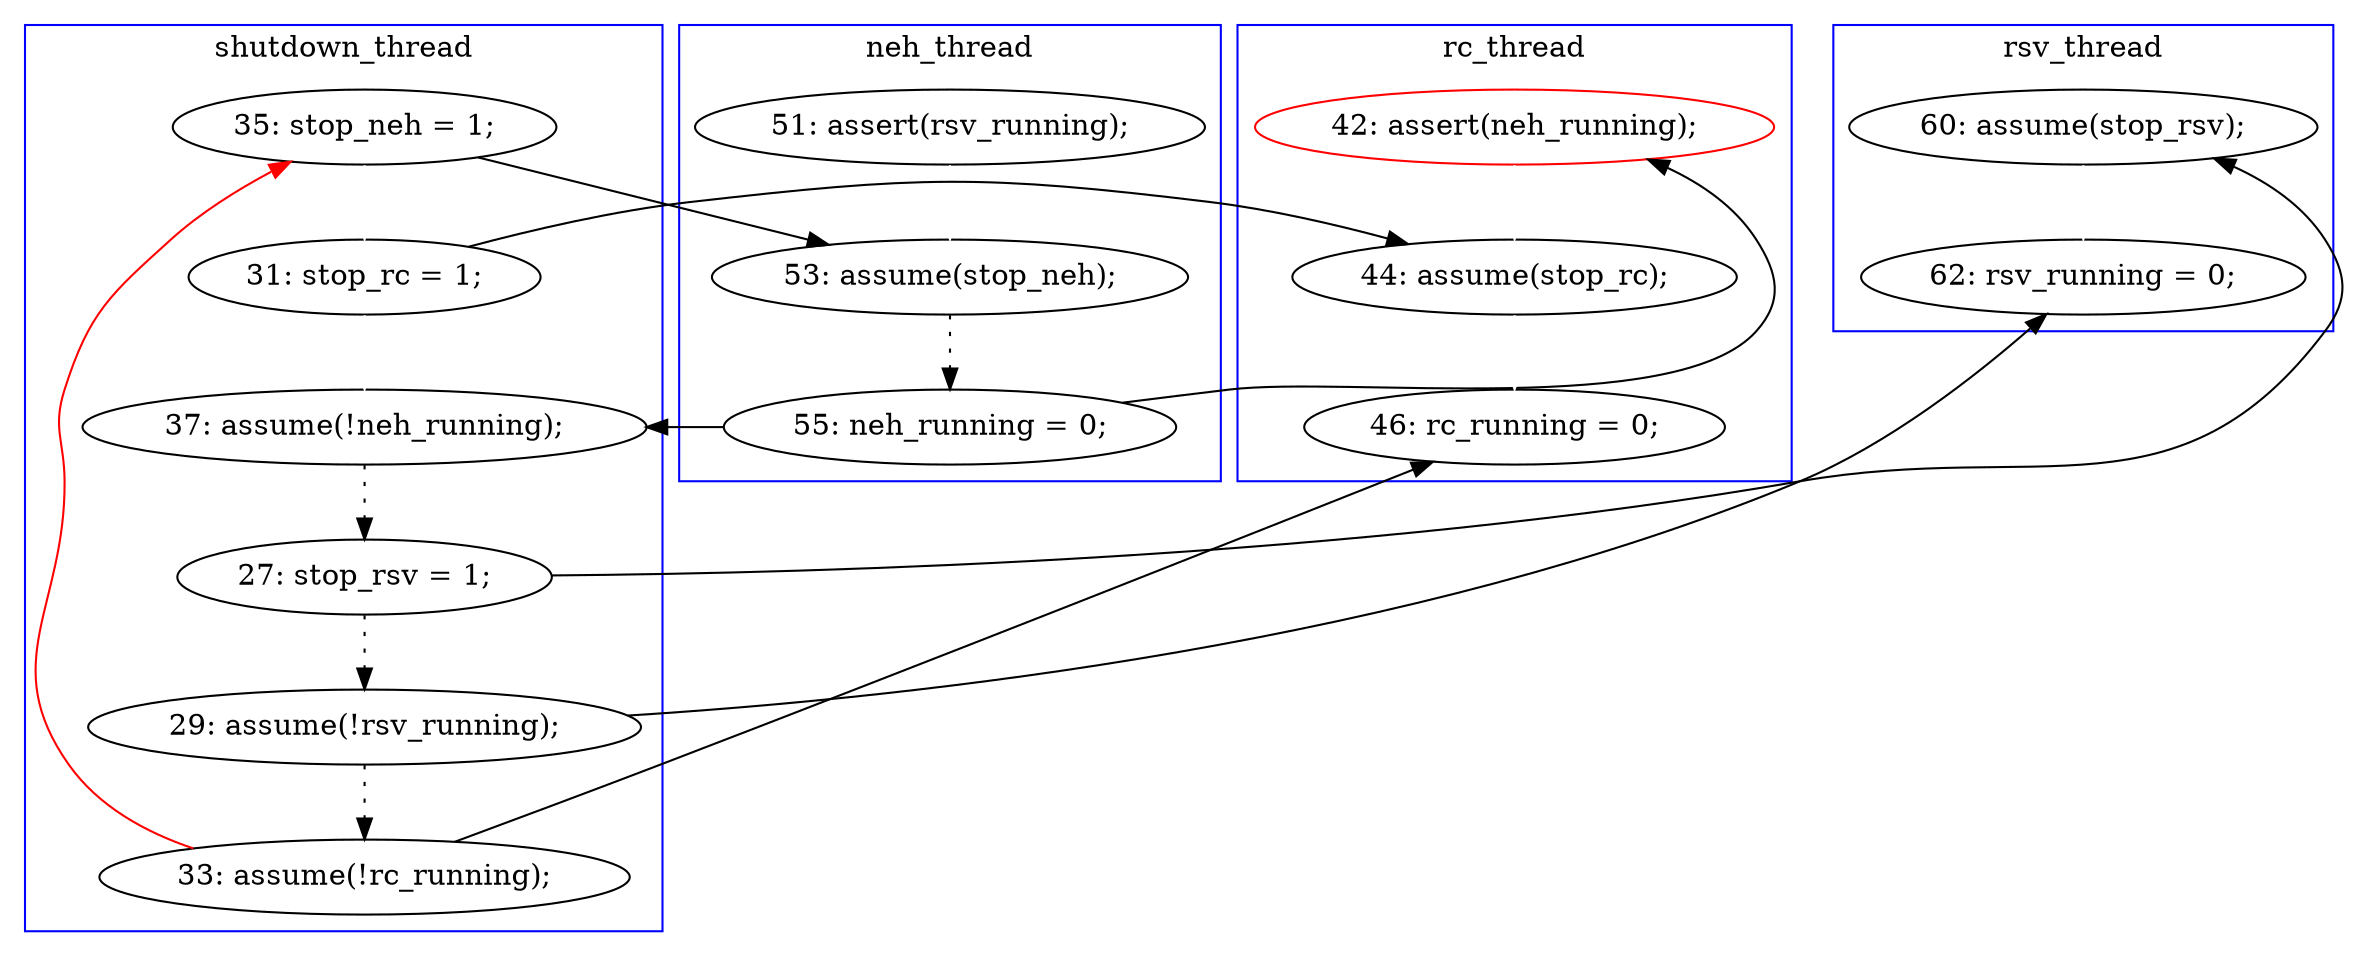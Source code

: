 digraph Counterexample {
	27 -> 10 [color = red, style = solid, constraint = false]
	10 -> 18 [color = black, style = solid, constraint = false]
	18 -> 21 [color = black, style = dotted]
	17 -> 18 [color = white, style = solid]
	24 -> 29 [color = black, style = solid, constraint = false]
	27 -> 33 [color = black, style = solid, constraint = false]
	29 -> 32 [color = white, style = solid]
	24 -> 26 [color = black, style = dotted]
	21 -> 23 [color = black, style = solid, constraint = false]
	23 -> 24 [color = black, style = dotted]
	11 -> 31 [color = black, style = solid, constraint = false]
	26 -> 32 [color = black, style = solid, constraint = false]
	31 -> 33 [color = white, style = solid]
	25 -> 31 [color = white, style = solid]
	26 -> 27 [color = black, style = dotted]
	11 -> 23 [color = white, style = solid]
	21 -> 25 [color = black, style = solid, constraint = false]
	10 -> 11 [color = white, style = solid]
	subgraph cluster4 {
		label = rsv_thread
		color = blue
		29  [label = "60: assume(stop_rsv);"]
		32  [label = "62: rsv_running = 0;"]
	}
	subgraph cluster1 {
		label = shutdown_thread
		color = blue
		11  [label = "31: stop_rc = 1;"]
		10  [label = "35: stop_neh = 1;"]
		26  [label = "29: assume(!rsv_running);"]
		23  [label = "37: assume(!neh_running);"]
		24  [label = "27: stop_rsv = 1;"]
		27  [label = "33: assume(!rc_running);"]
	}
	subgraph cluster3 {
		label = neh_thread
		color = blue
		21  [label = "55: neh_running = 0;"]
		18  [label = "53: assume(stop_neh);"]
		17  [label = "51: assert(rsv_running);"]
	}
	subgraph cluster2 {
		label = rc_thread
		color = blue
		33  [label = "46: rc_running = 0;"]
		31  [label = "44: assume(stop_rc);"]
		25  [label = "42: assert(neh_running);", color = red]
	}
}